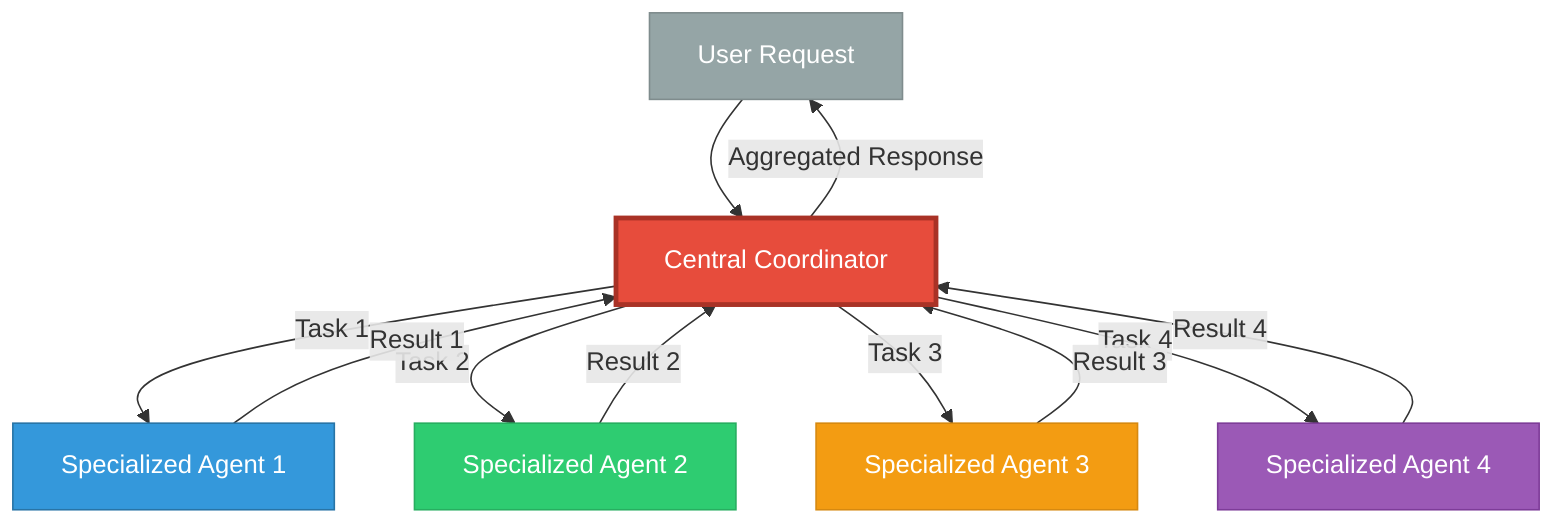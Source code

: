 graph TB
    User[User Request] --> Coordinator[Central Coordinator]

    Coordinator -->|Task 1| Agent1[Specialized Agent 1]
    Coordinator -->|Task 2| Agent2[Specialized Agent 2]
    Coordinator -->|Task 3| Agent3[Specialized Agent 3]
    Coordinator -->|Task 4| Agent4[Specialized Agent 4]

    Agent1 -->|Result 1| Coordinator
    Agent2 -->|Result 2| Coordinator
    Agent3 -->|Result 3| Coordinator
    Agent4 -->|Result 4| Coordinator

    Coordinator -->|Aggregated Response| User

    style Coordinator fill:#e74c3c,stroke:#a93226,color:#fff,stroke-width:3px
    style Agent1 fill:#3498db,stroke:#2874a6,color:#fff
    style Agent2 fill:#2ecc71,stroke:#27ae60,color:#fff
    style Agent3 fill:#f39c12,stroke:#d68910,color:#fff
    style Agent4 fill:#9b59b6,stroke:#7d3c98,color:#fff
    style User fill:#95a5a6,stroke:#7f8c8d,color:#fff